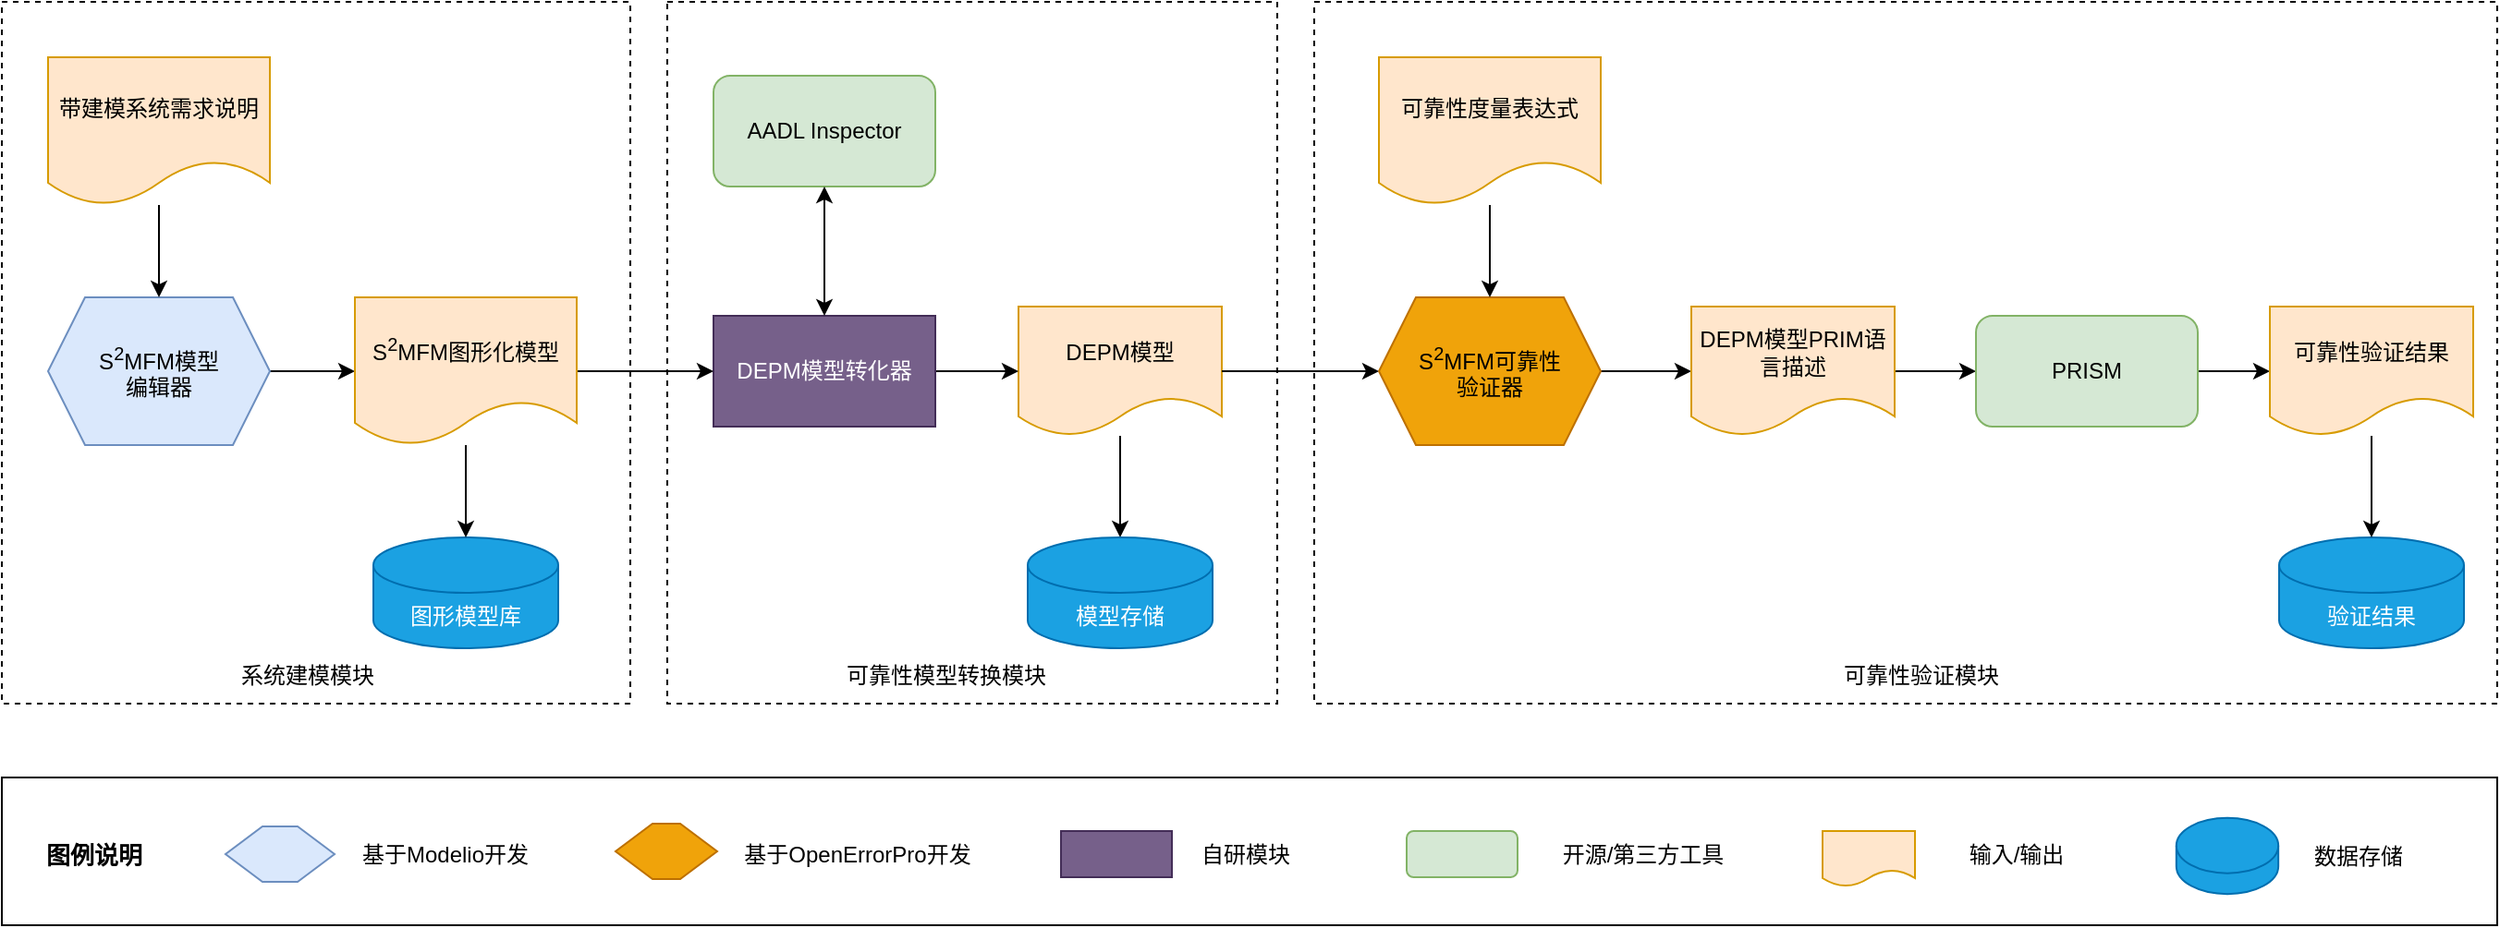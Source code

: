 <mxfile version="16.2.6" type="github">
  <diagram id="wSwXi_AVtFAxvISUSAXP" name="Page-1">
    <mxGraphModel dx="1678" dy="971" grid="1" gridSize="10" guides="1" tooltips="1" connect="1" arrows="1" fold="1" page="1" pageScale="1" pageWidth="827" pageHeight="1169" math="0" shadow="0">
      <root>
        <mxCell id="0" />
        <mxCell id="1" parent="0" />
        <mxCell id="3X0CcM98CcD7e8y0Mh7t-37" value="" style="group" parent="1" vertex="1" connectable="0">
          <mxGeometry x="860" y="90" width="640" height="380" as="geometry" />
        </mxCell>
        <mxCell id="3X0CcM98CcD7e8y0Mh7t-38" value="" style="rounded=0;whiteSpace=wrap;html=1;shadow=0;fillColor=none;dashed=1;" parent="3X0CcM98CcD7e8y0Mh7t-37" vertex="1">
          <mxGeometry width="640" height="380" as="geometry" />
        </mxCell>
        <mxCell id="3X0CcM98CcD7e8y0Mh7t-39" value="可靠性验证模块" style="text;html=1;strokeColor=none;fillColor=none;align=center;verticalAlign=middle;whiteSpace=wrap;rounded=0;shadow=0;dashed=1;" parent="3X0CcM98CcD7e8y0Mh7t-37" vertex="1">
          <mxGeometry x="235.789" y="350" width="185.263" height="30" as="geometry" />
        </mxCell>
        <mxCell id="vEe5LMQ0vZejrftey4qH-13" value="验证结果" style="shape=cylinder3;whiteSpace=wrap;html=1;boundedLbl=1;backgroundOutline=1;size=15;fillColor=#1ba1e2;fontColor=#ffffff;strokeColor=#006EAF;" vertex="1" parent="3X0CcM98CcD7e8y0Mh7t-37">
          <mxGeometry x="522" y="290" width="100" height="60" as="geometry" />
        </mxCell>
        <mxCell id="3X0CcM98CcD7e8y0Mh7t-34" value="" style="group" parent="1" vertex="1" connectable="0">
          <mxGeometry x="510" y="90" width="420" height="380" as="geometry" />
        </mxCell>
        <mxCell id="3X0CcM98CcD7e8y0Mh7t-35" value="" style="rounded=0;whiteSpace=wrap;html=1;shadow=0;fillColor=none;dashed=1;" parent="3X0CcM98CcD7e8y0Mh7t-34" vertex="1">
          <mxGeometry width="330" height="380" as="geometry" />
        </mxCell>
        <mxCell id="3X0CcM98CcD7e8y0Mh7t-36" value="可靠性模型转换模块" style="text;html=1;strokeColor=none;fillColor=none;align=center;verticalAlign=middle;whiteSpace=wrap;rounded=0;shadow=0;dashed=1;" parent="3X0CcM98CcD7e8y0Mh7t-34" vertex="1">
          <mxGeometry x="89.997" y="350" width="121.579" height="30" as="geometry" />
        </mxCell>
        <mxCell id="vEe5LMQ0vZejrftey4qH-14" style="edgeStyle=orthogonalEdgeStyle;rounded=0;orthogonalLoop=1;jettySize=auto;html=1;entryX=0.5;entryY=0;entryDx=0;entryDy=0;entryPerimeter=0;" edge="1" parent="3X0CcM98CcD7e8y0Mh7t-34" source="3X0CcM98CcD7e8y0Mh7t-12" target="vEe5LMQ0vZejrftey4qH-12">
          <mxGeometry relative="1" as="geometry" />
        </mxCell>
        <mxCell id="3X0CcM98CcD7e8y0Mh7t-12" value="&lt;span&gt;DEPM模型&lt;/span&gt;" style="shape=document;whiteSpace=wrap;html=1;boundedLbl=1;fillColor=#ffe6cc;strokeColor=#d79b00;" parent="3X0CcM98CcD7e8y0Mh7t-34" vertex="1">
          <mxGeometry x="190" y="165" width="110" height="70" as="geometry" />
        </mxCell>
        <mxCell id="vEe5LMQ0vZejrftey4qH-12" value="模型存储" style="shape=cylinder3;whiteSpace=wrap;html=1;boundedLbl=1;backgroundOutline=1;size=15;fillColor=#1ba1e2;fontColor=#ffffff;strokeColor=#006EAF;" vertex="1" parent="3X0CcM98CcD7e8y0Mh7t-34">
          <mxGeometry x="195" y="290" width="100" height="60" as="geometry" />
        </mxCell>
        <mxCell id="3X0CcM98CcD7e8y0Mh7t-33" value="" style="group" parent="1" vertex="1" connectable="0">
          <mxGeometry x="150" y="90" width="340" height="380" as="geometry" />
        </mxCell>
        <mxCell id="3X0CcM98CcD7e8y0Mh7t-31" value="" style="rounded=0;whiteSpace=wrap;html=1;shadow=0;fillColor=none;dashed=1;" parent="3X0CcM98CcD7e8y0Mh7t-33" vertex="1">
          <mxGeometry width="340" height="380" as="geometry" />
        </mxCell>
        <mxCell id="3X0CcM98CcD7e8y0Mh7t-32" value="系统建模模块" style="text;html=1;strokeColor=none;fillColor=none;align=center;verticalAlign=middle;whiteSpace=wrap;rounded=0;shadow=0;dashed=1;" parent="3X0CcM98CcD7e8y0Mh7t-33" vertex="1">
          <mxGeometry x="125.263" y="350" width="80.526" height="30" as="geometry" />
        </mxCell>
        <mxCell id="3X0CcM98CcD7e8y0Mh7t-22" style="edgeStyle=orthogonalEdgeStyle;rounded=0;orthogonalLoop=1;jettySize=auto;html=1;" parent="1" source="3X0CcM98CcD7e8y0Mh7t-3" target="3X0CcM98CcD7e8y0Mh7t-16" edge="1">
          <mxGeometry relative="1" as="geometry" />
        </mxCell>
        <mxCell id="3X0CcM98CcD7e8y0Mh7t-3" value="&lt;span&gt;S&lt;/span&gt;&lt;sup&gt;2&lt;/sup&gt;&lt;span&gt;MFM模型&lt;/span&gt;&lt;br&gt;&lt;span&gt;编辑器&lt;/span&gt;" style="shape=hexagon;perimeter=hexagonPerimeter2;whiteSpace=wrap;html=1;fixedSize=1;fillColor=#dae8fc;strokeColor=#6c8ebf;" parent="1" vertex="1">
          <mxGeometry x="175" y="250" width="120" height="80" as="geometry" />
        </mxCell>
        <mxCell id="3X0CcM98CcD7e8y0Mh7t-21" style="edgeStyle=orthogonalEdgeStyle;rounded=0;orthogonalLoop=1;jettySize=auto;html=1;" parent="1" source="3X0CcM98CcD7e8y0Mh7t-4" target="3X0CcM98CcD7e8y0Mh7t-3" edge="1">
          <mxGeometry relative="1" as="geometry" />
        </mxCell>
        <mxCell id="3X0CcM98CcD7e8y0Mh7t-4" value="&lt;span&gt;带建模系统需求说明&lt;/span&gt;" style="shape=document;whiteSpace=wrap;html=1;boundedLbl=1;fillColor=#ffe6cc;strokeColor=#d79b00;" parent="1" vertex="1">
          <mxGeometry x="175" y="120" width="120" height="80" as="geometry" />
        </mxCell>
        <mxCell id="3X0CcM98CcD7e8y0Mh7t-6" value="图形模型库" style="shape=cylinder3;whiteSpace=wrap;html=1;boundedLbl=1;backgroundOutline=1;size=15;fillColor=#1ba1e2;fontColor=#ffffff;strokeColor=#006EAF;" parent="1" vertex="1">
          <mxGeometry x="351" y="380" width="100" height="60" as="geometry" />
        </mxCell>
        <mxCell id="3X0CcM98CcD7e8y0Mh7t-25" style="edgeStyle=orthogonalEdgeStyle;rounded=0;orthogonalLoop=1;jettySize=auto;html=1;entryX=0;entryY=0.5;entryDx=0;entryDy=0;" parent="1" source="3X0CcM98CcD7e8y0Mh7t-7" target="3X0CcM98CcD7e8y0Mh7t-12" edge="1">
          <mxGeometry relative="1" as="geometry" />
        </mxCell>
        <mxCell id="3X0CcM98CcD7e8y0Mh7t-7" value="DEPM模型转化器" style="rounded=0;whiteSpace=wrap;html=1;fillColor=#76608a;fontColor=#ffffff;strokeColor=#432D57;" parent="1" vertex="1">
          <mxGeometry x="535" y="260" width="120" height="60" as="geometry" />
        </mxCell>
        <mxCell id="3X0CcM98CcD7e8y0Mh7t-8" value="AADL Inspector" style="rounded=1;whiteSpace=wrap;html=1;fillColor=#d5e8d4;strokeColor=#82b366;" parent="1" vertex="1">
          <mxGeometry x="535" y="130" width="120" height="60" as="geometry" />
        </mxCell>
        <mxCell id="3X0CcM98CcD7e8y0Mh7t-11" value="" style="endArrow=classic;startArrow=classic;html=1;rounded=0;exitX=0.5;exitY=0;exitDx=0;exitDy=0;entryX=0.5;entryY=1;entryDx=0;entryDy=0;" parent="1" target="3X0CcM98CcD7e8y0Mh7t-8" edge="1" source="3X0CcM98CcD7e8y0Mh7t-7">
          <mxGeometry width="50" height="50" relative="1" as="geometry">
            <mxPoint x="631" y="260" as="sourcePoint" />
            <mxPoint x="621" y="190" as="targetPoint" />
          </mxGeometry>
        </mxCell>
        <mxCell id="3X0CcM98CcD7e8y0Mh7t-26" style="edgeStyle=orthogonalEdgeStyle;rounded=0;orthogonalLoop=1;jettySize=auto;html=1;entryX=0;entryY=0.5;entryDx=0;entryDy=0;" parent="1" source="3X0CcM98CcD7e8y0Mh7t-12" target="3X0CcM98CcD7e8y0Mh7t-14" edge="1">
          <mxGeometry relative="1" as="geometry" />
        </mxCell>
        <mxCell id="3X0CcM98CcD7e8y0Mh7t-27" style="edgeStyle=orthogonalEdgeStyle;rounded=0;orthogonalLoop=1;jettySize=auto;html=1;" parent="1" source="3X0CcM98CcD7e8y0Mh7t-14" target="3X0CcM98CcD7e8y0Mh7t-17" edge="1">
          <mxGeometry relative="1" as="geometry" />
        </mxCell>
        <mxCell id="3X0CcM98CcD7e8y0Mh7t-14" value="S&lt;sup&gt;2&lt;/sup&gt;MFM可靠性&lt;br&gt;验证器" style="shape=hexagon;perimeter=hexagonPerimeter2;whiteSpace=wrap;html=1;fixedSize=1;fillColor=#f0a30a;strokeColor=#BD7000;fontColor=#000000;" parent="1" vertex="1">
          <mxGeometry x="895" y="250" width="120" height="80" as="geometry" />
        </mxCell>
        <mxCell id="3X0CcM98CcD7e8y0Mh7t-23" style="edgeStyle=orthogonalEdgeStyle;rounded=0;orthogonalLoop=1;jettySize=auto;html=1;entryX=0;entryY=0.5;entryDx=0;entryDy=0;" parent="1" source="3X0CcM98CcD7e8y0Mh7t-16" target="3X0CcM98CcD7e8y0Mh7t-7" edge="1">
          <mxGeometry relative="1" as="geometry" />
        </mxCell>
        <mxCell id="3X0CcM98CcD7e8y0Mh7t-24" style="edgeStyle=orthogonalEdgeStyle;rounded=0;orthogonalLoop=1;jettySize=auto;html=1;" parent="1" source="3X0CcM98CcD7e8y0Mh7t-16" target="3X0CcM98CcD7e8y0Mh7t-6" edge="1">
          <mxGeometry relative="1" as="geometry" />
        </mxCell>
        <mxCell id="3X0CcM98CcD7e8y0Mh7t-16" value="S&lt;sup&gt;2&lt;/sup&gt;MFM图形化模型" style="shape=document;whiteSpace=wrap;html=1;boundedLbl=1;fillColor=#ffe6cc;strokeColor=#d79b00;" parent="1" vertex="1">
          <mxGeometry x="341" y="250" width="120" height="80" as="geometry" />
        </mxCell>
        <mxCell id="3X0CcM98CcD7e8y0Mh7t-28" style="edgeStyle=orthogonalEdgeStyle;rounded=0;orthogonalLoop=1;jettySize=auto;html=1;" parent="1" source="3X0CcM98CcD7e8y0Mh7t-17" target="3X0CcM98CcD7e8y0Mh7t-18" edge="1">
          <mxGeometry relative="1" as="geometry" />
        </mxCell>
        <mxCell id="3X0CcM98CcD7e8y0Mh7t-17" value="&lt;span&gt;DEPM模型PRIM语言描述&lt;/span&gt;" style="shape=document;whiteSpace=wrap;html=1;boundedLbl=1;fillColor=#ffe6cc;strokeColor=#d79b00;" parent="1" vertex="1">
          <mxGeometry x="1064" y="255" width="110" height="70" as="geometry" />
        </mxCell>
        <mxCell id="3X0CcM98CcD7e8y0Mh7t-29" style="edgeStyle=orthogonalEdgeStyle;rounded=0;orthogonalLoop=1;jettySize=auto;html=1;" parent="1" source="3X0CcM98CcD7e8y0Mh7t-18" target="3X0CcM98CcD7e8y0Mh7t-20" edge="1">
          <mxGeometry relative="1" as="geometry" />
        </mxCell>
        <mxCell id="3X0CcM98CcD7e8y0Mh7t-18" value="PRISM" style="rounded=1;whiteSpace=wrap;html=1;fillColor=#d5e8d4;strokeColor=#82b366;" parent="1" vertex="1">
          <mxGeometry x="1218" y="260" width="120" height="60" as="geometry" />
        </mxCell>
        <mxCell id="3X0CcM98CcD7e8y0Mh7t-30" style="edgeStyle=orthogonalEdgeStyle;rounded=0;orthogonalLoop=1;jettySize=auto;html=1;" parent="1" source="3X0CcM98CcD7e8y0Mh7t-19" target="3X0CcM98CcD7e8y0Mh7t-14" edge="1">
          <mxGeometry relative="1" as="geometry" />
        </mxCell>
        <mxCell id="3X0CcM98CcD7e8y0Mh7t-19" value="可靠性度量表达式" style="shape=document;whiteSpace=wrap;html=1;boundedLbl=1;fillColor=#ffe6cc;strokeColor=#d79b00;" parent="1" vertex="1">
          <mxGeometry x="895" y="120" width="120" height="80" as="geometry" />
        </mxCell>
        <mxCell id="vEe5LMQ0vZejrftey4qH-15" style="edgeStyle=orthogonalEdgeStyle;rounded=0;orthogonalLoop=1;jettySize=auto;html=1;" edge="1" parent="1" source="3X0CcM98CcD7e8y0Mh7t-20" target="vEe5LMQ0vZejrftey4qH-13">
          <mxGeometry relative="1" as="geometry" />
        </mxCell>
        <mxCell id="3X0CcM98CcD7e8y0Mh7t-20" value="可靠性验证结果" style="shape=document;whiteSpace=wrap;html=1;boundedLbl=1;fillColor=#ffe6cc;strokeColor=#d79b00;" parent="1" vertex="1">
          <mxGeometry x="1377" y="255" width="110" height="70" as="geometry" />
        </mxCell>
        <mxCell id="vEe5LMQ0vZejrftey4qH-22" value="" style="group" vertex="1" connectable="0" parent="1">
          <mxGeometry x="150" y="510" width="1350" height="80" as="geometry" />
        </mxCell>
        <mxCell id="vEe5LMQ0vZejrftey4qH-21" value="" style="rounded=0;whiteSpace=wrap;html=1;shadow=0;fontSize=13;fillColor=none;" vertex="1" parent="vEe5LMQ0vZejrftey4qH-22">
          <mxGeometry width="1350" height="80" as="geometry" />
        </mxCell>
        <mxCell id="vEe5LMQ0vZejrftey4qH-1" value="" style="shape=hexagon;perimeter=hexagonPerimeter2;whiteSpace=wrap;html=1;fixedSize=1;fillColor=#dae8fc;strokeColor=#6c8ebf;" vertex="1" parent="vEe5LMQ0vZejrftey4qH-22">
          <mxGeometry x="121" y="26.5" width="59" height="30" as="geometry" />
        </mxCell>
        <mxCell id="vEe5LMQ0vZejrftey4qH-2" value="基于Modelio开发" style="text;html=1;strokeColor=none;fillColor=none;align=center;verticalAlign=middle;whiteSpace=wrap;rounded=0;shadow=0;dashed=1;" vertex="1" parent="vEe5LMQ0vZejrftey4qH-22">
          <mxGeometry x="185" y="26.5" width="110" height="30" as="geometry" />
        </mxCell>
        <mxCell id="vEe5LMQ0vZejrftey4qH-3" value="" style="rounded=0;whiteSpace=wrap;html=1;fillColor=#76608a;fontColor=#ffffff;strokeColor=#432D57;" vertex="1" parent="vEe5LMQ0vZejrftey4qH-22">
          <mxGeometry x="573" y="29" width="60" height="25" as="geometry" />
        </mxCell>
        <mxCell id="vEe5LMQ0vZejrftey4qH-6" value="自研模块" style="text;html=1;strokeColor=none;fillColor=none;align=center;verticalAlign=middle;whiteSpace=wrap;rounded=0;shadow=0;dashed=1;" vertex="1" parent="vEe5LMQ0vZejrftey4qH-22">
          <mxGeometry x="618" y="26.5" width="110" height="30" as="geometry" />
        </mxCell>
        <mxCell id="vEe5LMQ0vZejrftey4qH-7" value="" style="group" vertex="1" connectable="0" parent="vEe5LMQ0vZejrftey4qH-22">
          <mxGeometry x="760" y="26.5" width="183" height="30" as="geometry" />
        </mxCell>
        <mxCell id="vEe5LMQ0vZejrftey4qH-4" value="" style="rounded=1;whiteSpace=wrap;html=1;fillColor=#d5e8d4;strokeColor=#82b366;" vertex="1" parent="vEe5LMQ0vZejrftey4qH-7">
          <mxGeometry y="2.5" width="60" height="25" as="geometry" />
        </mxCell>
        <mxCell id="vEe5LMQ0vZejrftey4qH-5" value="开源/第三方工具" style="text;html=1;strokeColor=none;fillColor=none;align=center;verticalAlign=middle;whiteSpace=wrap;rounded=0;shadow=0;dashed=1;" vertex="1" parent="vEe5LMQ0vZejrftey4qH-7">
          <mxGeometry x="73" width="110" height="30" as="geometry" />
        </mxCell>
        <mxCell id="vEe5LMQ0vZejrftey4qH-8" value="" style="shape=document;whiteSpace=wrap;html=1;boundedLbl=1;fillColor=#ffe6cc;strokeColor=#d79b00;" vertex="1" parent="vEe5LMQ0vZejrftey4qH-22">
          <mxGeometry x="985" y="29" width="50" height="30" as="geometry" />
        </mxCell>
        <mxCell id="vEe5LMQ0vZejrftey4qH-9" value="输入/输出" style="text;html=1;strokeColor=none;fillColor=none;align=center;verticalAlign=middle;whiteSpace=wrap;rounded=0;shadow=0;dashed=1;" vertex="1" parent="vEe5LMQ0vZejrftey4qH-22">
          <mxGeometry x="1060" y="26.5" width="60" height="30" as="geometry" />
        </mxCell>
        <mxCell id="vEe5LMQ0vZejrftey4qH-10" value="" style="shape=cylinder3;whiteSpace=wrap;html=1;boundedLbl=1;backgroundOutline=1;size=15;fillColor=#1ba1e2;fontColor=#ffffff;strokeColor=#006EAF;" vertex="1" parent="vEe5LMQ0vZejrftey4qH-22">
          <mxGeometry x="1176.41" y="21.88" width="55.17" height="41.25" as="geometry" />
        </mxCell>
        <mxCell id="vEe5LMQ0vZejrftey4qH-11" value="数据存储" style="text;html=1;strokeColor=none;fillColor=none;align=center;verticalAlign=middle;whiteSpace=wrap;rounded=0;shadow=0;dashed=1;" vertex="1" parent="vEe5LMQ0vZejrftey4qH-22">
          <mxGeometry x="1245" y="27.51" width="60" height="30" as="geometry" />
        </mxCell>
        <mxCell id="vEe5LMQ0vZejrftey4qH-16" value="" style="shape=hexagon;perimeter=hexagonPerimeter2;whiteSpace=wrap;html=1;fixedSize=1;fillColor=#f0a30a;strokeColor=#BD7000;fontColor=#000000;" vertex="1" parent="vEe5LMQ0vZejrftey4qH-22">
          <mxGeometry x="332" y="25" width="55" height="30" as="geometry" />
        </mxCell>
        <mxCell id="vEe5LMQ0vZejrftey4qH-18" value="基于OpenErrorPro开发" style="text;html=1;strokeColor=none;fillColor=none;align=center;verticalAlign=middle;whiteSpace=wrap;rounded=0;shadow=0;dashed=1;" vertex="1" parent="vEe5LMQ0vZejrftey4qH-22">
          <mxGeometry x="398" y="26.5" width="130" height="30" as="geometry" />
        </mxCell>
        <mxCell id="vEe5LMQ0vZejrftey4qH-19" value="&lt;b style=&quot;font-size: 13px;&quot;&gt;图例说明&lt;/b&gt;" style="text;html=1;strokeColor=none;fillColor=none;align=center;verticalAlign=middle;whiteSpace=wrap;rounded=0;shadow=0;dashed=1;fontSize=13;" vertex="1" parent="vEe5LMQ0vZejrftey4qH-22">
          <mxGeometry x="20" y="26.5" width="60" height="30" as="geometry" />
        </mxCell>
      </root>
    </mxGraphModel>
  </diagram>
</mxfile>
